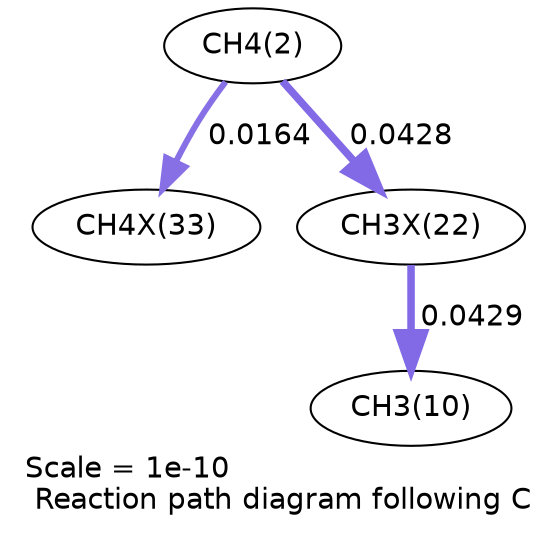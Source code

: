 digraph reaction_paths {
center=1;
s4 -> s32[fontname="Helvetica", penwidth=2.9, arrowsize=1.45, color="0.7, 0.516, 0.9"
, label=" 0.0164"];
s4 -> s28[fontname="Helvetica", penwidth=3.62, arrowsize=1.81, color="0.7, 0.543, 0.9"
, label=" 0.0428"];
s28 -> s12[fontname="Helvetica", penwidth=3.62, arrowsize=1.81, color="0.7, 0.543, 0.9"
, label=" 0.0429"];
s4 [ fontname="Helvetica", label="CH4(2)"];
s12 [ fontname="Helvetica", label="CH3(10)"];
s28 [ fontname="Helvetica", label="CH3X(22)"];
s32 [ fontname="Helvetica", label="CH4X(33)"];
 label = "Scale = 1e-10\l Reaction path diagram following C";
 fontname = "Helvetica";
}
